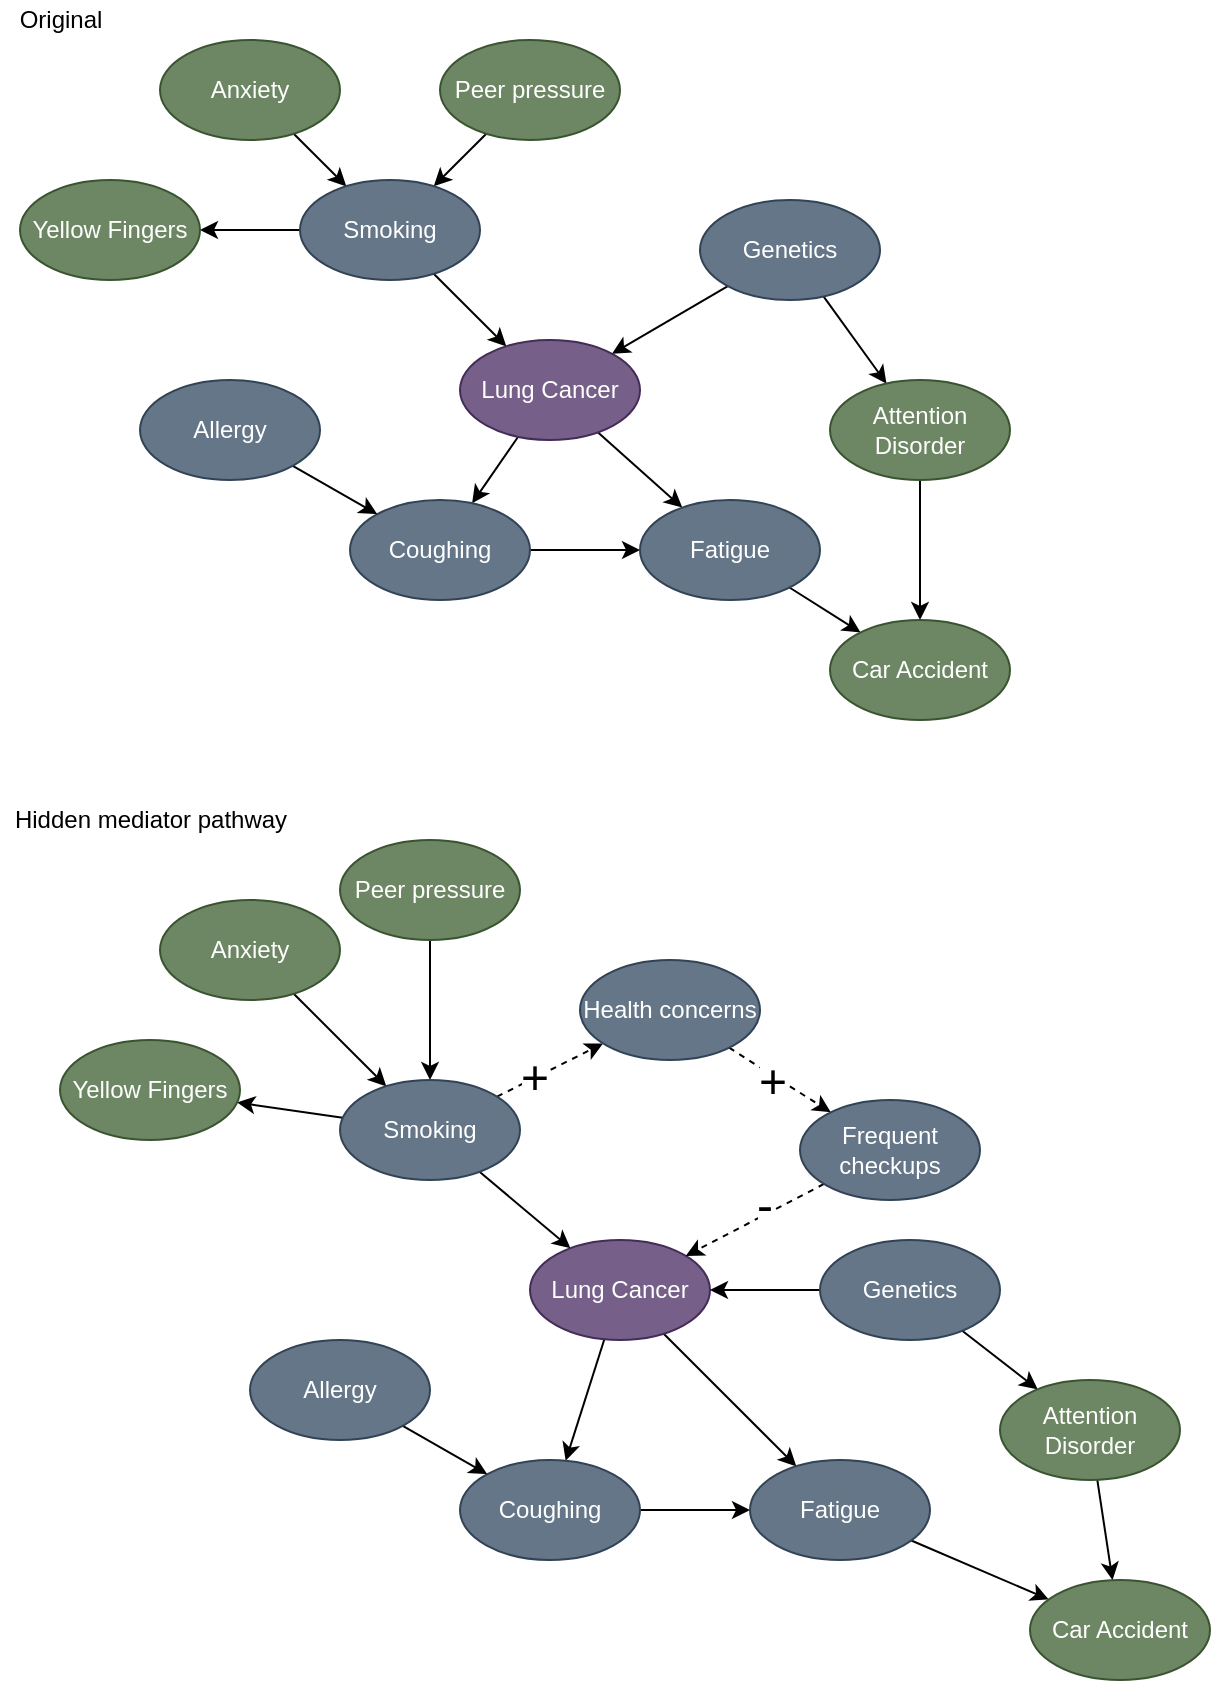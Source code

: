 <mxfile>
    <diagram id="5s5yFJfA_1vaZvVbZc_A" name="Page-1">
        <mxGraphModel dx="760" dy="517" grid="1" gridSize="10" guides="1" tooltips="1" connect="1" arrows="1" fold="1" page="1" pageScale="1" pageWidth="850" pageHeight="1100" math="0" shadow="0">
            <root>
                <mxCell id="0"/>
                <mxCell id="1" parent="0"/>
                <mxCell id="14" style="edgeStyle=none;html=1;" edge="1" parent="1" source="2" target="4">
                    <mxGeometry relative="1" as="geometry"/>
                </mxCell>
                <mxCell id="2" value="Anxiety&lt;br&gt;" style="ellipse;whiteSpace=wrap;html=1;fillColor=#6d8764;fontColor=#ffffff;strokeColor=#3A5431;" vertex="1" parent="1">
                    <mxGeometry x="240" y="90" width="90" height="50" as="geometry"/>
                </mxCell>
                <mxCell id="13" style="edgeStyle=none;html=1;" edge="1" parent="1" source="3" target="4">
                    <mxGeometry relative="1" as="geometry"/>
                </mxCell>
                <mxCell id="3" value="Peer pressure" style="ellipse;whiteSpace=wrap;html=1;fillColor=#6d8764;fontColor=#ffffff;strokeColor=#3A5431;" vertex="1" parent="1">
                    <mxGeometry x="380" y="90" width="90" height="50" as="geometry"/>
                </mxCell>
                <mxCell id="15" style="edgeStyle=none;html=1;" edge="1" parent="1" source="4" target="5">
                    <mxGeometry relative="1" as="geometry"/>
                </mxCell>
                <mxCell id="16" style="edgeStyle=none;html=1;" edge="1" parent="1" source="4" target="6">
                    <mxGeometry relative="1" as="geometry"/>
                </mxCell>
                <mxCell id="4" value="Smoking" style="ellipse;whiteSpace=wrap;html=1;fillColor=#647687;fontColor=#ffffff;strokeColor=#314354;" vertex="1" parent="1">
                    <mxGeometry x="310" y="160" width="90" height="50" as="geometry"/>
                </mxCell>
                <mxCell id="5" value="Yellow Fingers" style="ellipse;whiteSpace=wrap;html=1;fillColor=#6d8764;fontColor=#ffffff;strokeColor=#3A5431;" vertex="1" parent="1">
                    <mxGeometry x="170" y="160" width="90" height="50" as="geometry"/>
                </mxCell>
                <mxCell id="19" style="edgeStyle=none;html=1;" edge="1" parent="1" source="6" target="9">
                    <mxGeometry relative="1" as="geometry"/>
                </mxCell>
                <mxCell id="20" style="edgeStyle=none;html=1;" edge="1" parent="1" source="6" target="11">
                    <mxGeometry relative="1" as="geometry"/>
                </mxCell>
                <mxCell id="6" value="Lung Cancer" style="ellipse;whiteSpace=wrap;html=1;fillColor=#76608a;fontColor=#ffffff;strokeColor=#432D57;" vertex="1" parent="1">
                    <mxGeometry x="390" y="240" width="90" height="50" as="geometry"/>
                </mxCell>
                <mxCell id="17" style="edgeStyle=none;html=1;" edge="1" parent="1" source="7" target="6">
                    <mxGeometry relative="1" as="geometry"/>
                </mxCell>
                <mxCell id="18" style="edgeStyle=none;html=1;" edge="1" parent="1" source="7" target="8">
                    <mxGeometry relative="1" as="geometry"/>
                </mxCell>
                <mxCell id="7" value="Genetics" style="ellipse;whiteSpace=wrap;html=1;fillColor=#647687;fontColor=#ffffff;strokeColor=#314354;" vertex="1" parent="1">
                    <mxGeometry x="510" y="170" width="90" height="50" as="geometry"/>
                </mxCell>
                <mxCell id="24" style="edgeStyle=none;html=1;" edge="1" parent="1" source="8" target="12">
                    <mxGeometry relative="1" as="geometry"/>
                </mxCell>
                <mxCell id="8" value="Attention Disorder" style="ellipse;whiteSpace=wrap;html=1;fillColor=#6d8764;fontColor=#ffffff;strokeColor=#3A5431;" vertex="1" parent="1">
                    <mxGeometry x="575" y="260" width="90" height="50" as="geometry"/>
                </mxCell>
                <mxCell id="21" style="edgeStyle=none;html=1;" edge="1" parent="1" source="9" target="11">
                    <mxGeometry relative="1" as="geometry"/>
                </mxCell>
                <mxCell id="9" value="Coughing" style="ellipse;whiteSpace=wrap;html=1;fillColor=#647687;fontColor=#ffffff;strokeColor=#314354;" vertex="1" parent="1">
                    <mxGeometry x="335" y="320" width="90" height="50" as="geometry"/>
                </mxCell>
                <mxCell id="22" style="edgeStyle=none;html=1;" edge="1" parent="1" source="10" target="9">
                    <mxGeometry relative="1" as="geometry"/>
                </mxCell>
                <mxCell id="10" value="Allergy" style="ellipse;whiteSpace=wrap;html=1;fillColor=#647687;fontColor=#ffffff;strokeColor=#314354;" vertex="1" parent="1">
                    <mxGeometry x="230" y="260" width="90" height="50" as="geometry"/>
                </mxCell>
                <mxCell id="23" style="edgeStyle=none;html=1;" edge="1" parent="1" source="11" target="12">
                    <mxGeometry relative="1" as="geometry"/>
                </mxCell>
                <mxCell id="11" value="Fatigue" style="ellipse;whiteSpace=wrap;html=1;fillColor=#647687;fontColor=#ffffff;strokeColor=#314354;" vertex="1" parent="1">
                    <mxGeometry x="480" y="320" width="90" height="50" as="geometry"/>
                </mxCell>
                <mxCell id="12" value="Car Accident" style="ellipse;whiteSpace=wrap;html=1;fillColor=#6d8764;fontColor=#ffffff;strokeColor=#3A5431;" vertex="1" parent="1">
                    <mxGeometry x="575" y="380" width="90" height="50" as="geometry"/>
                </mxCell>
                <mxCell id="25" style="edgeStyle=none;html=1;" edge="1" parent="1" source="26" target="31">
                    <mxGeometry relative="1" as="geometry"/>
                </mxCell>
                <mxCell id="26" value="Anxiety&lt;br&gt;" style="ellipse;whiteSpace=wrap;html=1;fillColor=#6d8764;fontColor=#ffffff;strokeColor=#3A5431;" vertex="1" parent="1">
                    <mxGeometry x="240" y="520" width="90" height="50" as="geometry"/>
                </mxCell>
                <mxCell id="27" style="edgeStyle=none;html=1;" edge="1" parent="1" source="28" target="31">
                    <mxGeometry relative="1" as="geometry"/>
                </mxCell>
                <mxCell id="28" value="Peer pressure" style="ellipse;whiteSpace=wrap;html=1;fillColor=#6d8764;fontColor=#ffffff;strokeColor=#3A5431;" vertex="1" parent="1">
                    <mxGeometry x="330" y="490" width="90" height="50" as="geometry"/>
                </mxCell>
                <mxCell id="29" style="edgeStyle=none;html=1;" edge="1" parent="1" source="31" target="32">
                    <mxGeometry relative="1" as="geometry"/>
                </mxCell>
                <mxCell id="30" style="edgeStyle=none;html=1;" edge="1" parent="1" source="31" target="35">
                    <mxGeometry relative="1" as="geometry"/>
                </mxCell>
                <mxCell id="52" style="edgeStyle=none;html=1;dashed=1;" edge="1" parent="1" source="31" target="50">
                    <mxGeometry relative="1" as="geometry"/>
                </mxCell>
                <mxCell id="57" value="+" style="edgeLabel;html=1;align=center;verticalAlign=middle;resizable=0;points=[];fontSize=24;" vertex="1" connectable="0" parent="52">
                    <mxGeometry x="-0.302" relative="1" as="geometry">
                        <mxPoint as="offset"/>
                    </mxGeometry>
                </mxCell>
                <mxCell id="31" value="Smoking" style="ellipse;whiteSpace=wrap;html=1;fillColor=#647687;fontColor=#ffffff;strokeColor=#314354;" vertex="1" parent="1">
                    <mxGeometry x="330" y="610" width="90" height="50" as="geometry"/>
                </mxCell>
                <mxCell id="32" value="Yellow Fingers" style="ellipse;whiteSpace=wrap;html=1;fillColor=#6d8764;fontColor=#ffffff;strokeColor=#3A5431;" vertex="1" parent="1">
                    <mxGeometry x="190" y="590" width="90" height="50" as="geometry"/>
                </mxCell>
                <mxCell id="33" style="edgeStyle=none;html=1;" edge="1" parent="1" source="35" target="42">
                    <mxGeometry relative="1" as="geometry"/>
                </mxCell>
                <mxCell id="34" style="edgeStyle=none;html=1;" edge="1" parent="1" source="35" target="46">
                    <mxGeometry relative="1" as="geometry"/>
                </mxCell>
                <mxCell id="35" value="Lung Cancer" style="ellipse;whiteSpace=wrap;html=1;fillColor=#76608a;fontColor=#ffffff;strokeColor=#432D57;" vertex="1" parent="1">
                    <mxGeometry x="425" y="690" width="90" height="50" as="geometry"/>
                </mxCell>
                <mxCell id="36" style="edgeStyle=none;html=1;" edge="1" parent="1" source="38" target="35">
                    <mxGeometry relative="1" as="geometry"/>
                </mxCell>
                <mxCell id="37" style="edgeStyle=none;html=1;" edge="1" parent="1" source="38" target="40">
                    <mxGeometry relative="1" as="geometry"/>
                </mxCell>
                <mxCell id="38" value="Genetics" style="ellipse;whiteSpace=wrap;html=1;fillColor=#647687;fontColor=#ffffff;strokeColor=#314354;" vertex="1" parent="1">
                    <mxGeometry x="570" y="690" width="90" height="50" as="geometry"/>
                </mxCell>
                <mxCell id="39" style="edgeStyle=none;html=1;" edge="1" parent="1" source="40" target="47">
                    <mxGeometry relative="1" as="geometry"/>
                </mxCell>
                <mxCell id="40" value="Attention Disorder" style="ellipse;whiteSpace=wrap;html=1;fillColor=#6d8764;fontColor=#ffffff;strokeColor=#3A5431;" vertex="1" parent="1">
                    <mxGeometry x="660" y="760" width="90" height="50" as="geometry"/>
                </mxCell>
                <mxCell id="41" style="edgeStyle=none;html=1;" edge="1" parent="1" source="42" target="46">
                    <mxGeometry relative="1" as="geometry"/>
                </mxCell>
                <mxCell id="42" value="Coughing" style="ellipse;whiteSpace=wrap;html=1;fillColor=#647687;fontColor=#ffffff;strokeColor=#314354;" vertex="1" parent="1">
                    <mxGeometry x="390" y="800" width="90" height="50" as="geometry"/>
                </mxCell>
                <mxCell id="43" style="edgeStyle=none;html=1;" edge="1" parent="1" source="44" target="42">
                    <mxGeometry relative="1" as="geometry"/>
                </mxCell>
                <mxCell id="44" value="Allergy" style="ellipse;whiteSpace=wrap;html=1;fillColor=#647687;fontColor=#ffffff;strokeColor=#314354;" vertex="1" parent="1">
                    <mxGeometry x="285" y="740" width="90" height="50" as="geometry"/>
                </mxCell>
                <mxCell id="45" style="edgeStyle=none;html=1;" edge="1" parent="1" source="46" target="47">
                    <mxGeometry relative="1" as="geometry"/>
                </mxCell>
                <mxCell id="46" value="Fatigue" style="ellipse;whiteSpace=wrap;html=1;fillColor=#647687;fontColor=#ffffff;strokeColor=#314354;" vertex="1" parent="1">
                    <mxGeometry x="535" y="800" width="90" height="50" as="geometry"/>
                </mxCell>
                <mxCell id="47" value="Car Accident" style="ellipse;whiteSpace=wrap;html=1;fillColor=#6d8764;fontColor=#ffffff;strokeColor=#3A5431;" vertex="1" parent="1">
                    <mxGeometry x="675" y="860" width="90" height="50" as="geometry"/>
                </mxCell>
                <mxCell id="48" value="Original" style="text;html=1;align=center;verticalAlign=middle;resizable=0;points=[];autosize=1;strokeColor=none;fillColor=none;" vertex="1" parent="1">
                    <mxGeometry x="160" y="70" width="60" height="20" as="geometry"/>
                </mxCell>
                <mxCell id="49" value="Hidden mediator pathway" style="text;html=1;align=center;verticalAlign=middle;resizable=0;points=[];autosize=1;strokeColor=none;fillColor=none;" vertex="1" parent="1">
                    <mxGeometry x="160" y="470" width="150" height="20" as="geometry"/>
                </mxCell>
                <mxCell id="55" style="edgeStyle=none;html=1;dashed=1;" edge="1" parent="1" source="50" target="53">
                    <mxGeometry relative="1" as="geometry"/>
                </mxCell>
                <mxCell id="60" value="+" style="edgeLabel;html=1;align=center;verticalAlign=middle;resizable=0;points=[];fontSize=24;" vertex="1" connectable="0" parent="55">
                    <mxGeometry x="-0.101" y="-3" relative="1" as="geometry">
                        <mxPoint as="offset"/>
                    </mxGeometry>
                </mxCell>
                <mxCell id="50" value="Health concerns" style="ellipse;whiteSpace=wrap;html=1;fillColor=#647687;fontColor=#ffffff;strokeColor=#314354;" vertex="1" parent="1">
                    <mxGeometry x="450" y="550" width="90" height="50" as="geometry"/>
                </mxCell>
                <mxCell id="56" style="edgeStyle=none;html=1;dashed=1;" edge="1" parent="1" source="53" target="35">
                    <mxGeometry relative="1" as="geometry"/>
                </mxCell>
                <mxCell id="61" value="-" style="edgeLabel;html=1;align=center;verticalAlign=middle;resizable=0;points=[];fontSize=24;" vertex="1" connectable="0" parent="56">
                    <mxGeometry x="-0.18" y="-5" relative="1" as="geometry">
                        <mxPoint as="offset"/>
                    </mxGeometry>
                </mxCell>
                <mxCell id="53" value="Frequent checkups" style="ellipse;whiteSpace=wrap;html=1;fillColor=#647687;fontColor=#ffffff;strokeColor=#314354;" vertex="1" parent="1">
                    <mxGeometry x="560" y="620" width="90" height="50" as="geometry"/>
                </mxCell>
            </root>
        </mxGraphModel>
    </diagram>
</mxfile>